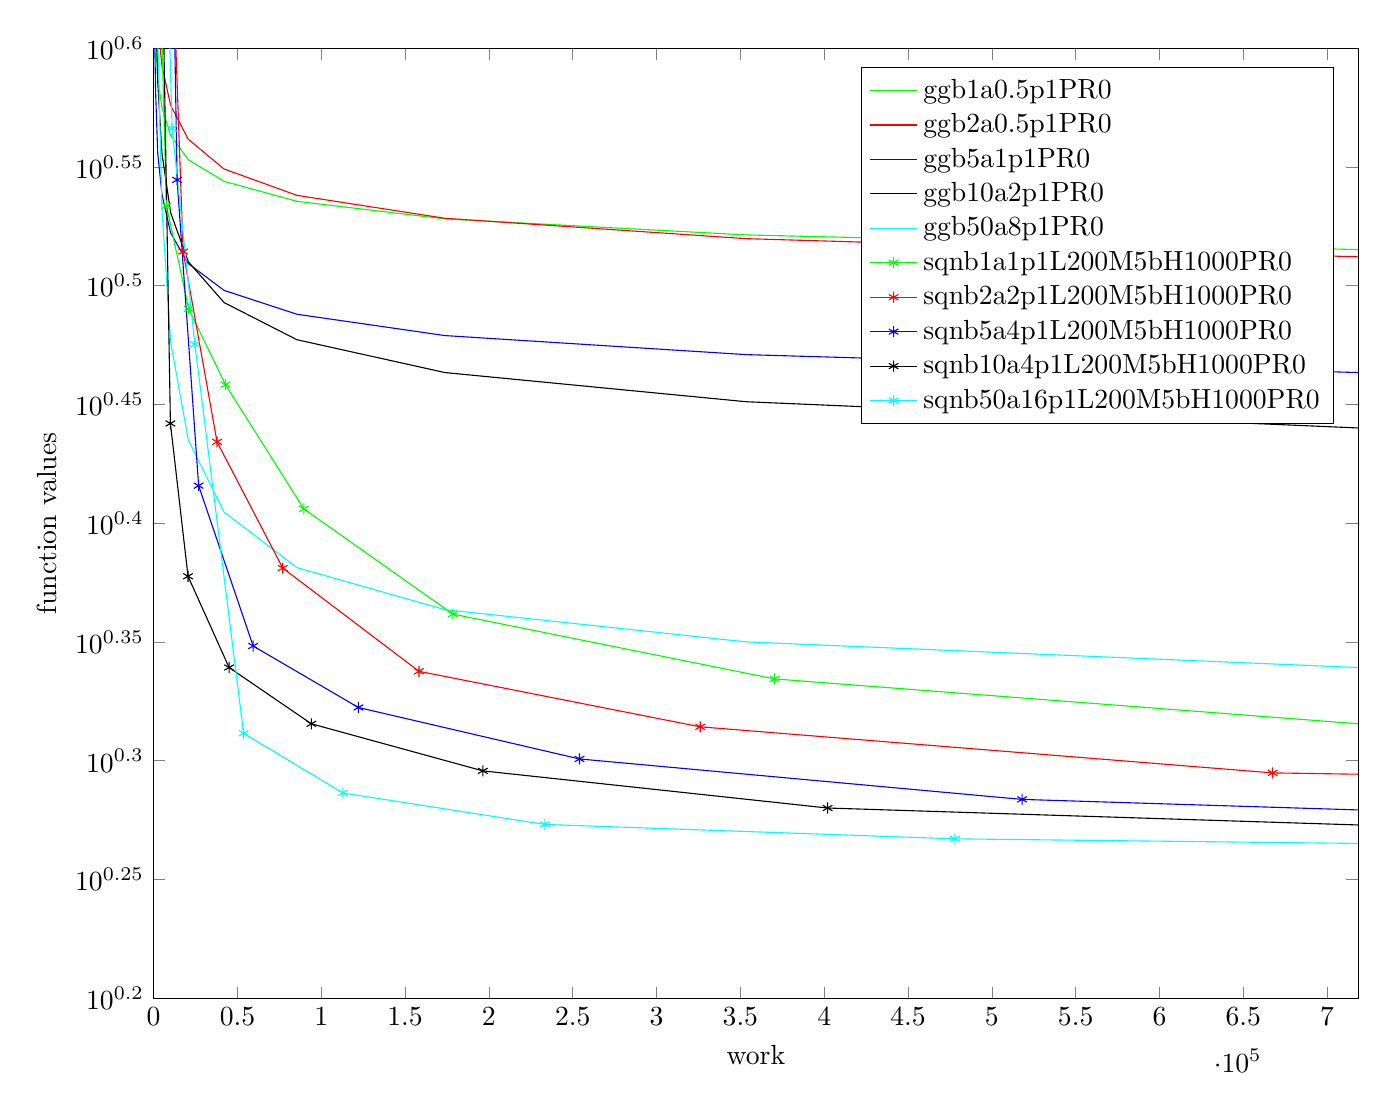 % This file was created by matlab2tikz v0.4.6 running on MATLAB 8.2.
% Copyright (c) 2008--2014, Nico Schlömer <nico.schloemer@gmail.com>
% All rights reserved.
% Minimal pgfplots version: 1.3
% 
% The latest updates can be retrieved from
%   http://www.mathworks.com/matlabcentral/fileexchange/22022-matlab2tikz
% where you can also make suggestions and rate matlab2tikz.
% 
%
% defining custom colors
\definecolor{mycolor1}{rgb}{0.0,1.0,1.0}%
%
\begin{tikzpicture}

\begin{axis}[%
width=6.023in,
height=4.75in,
unbounded coords=jump,
scale only axis,
xmin=0,
xmax=718530,
xlabel={work},
ymode=log,
ymin=1.585,
ymax=3.981,
yminorticks=true,
ylabel={function values},
legend style={draw=black,fill=white,legend cell align=left}
]
\addplot [color=green,solid]
  table[row sep=crcr]{
1	7.739	\\
2	7.855	\\
4	7.65	\\
8	7.997	\\
17	6.76	\\
35	5.476	\\
71	4.893	\\
144	4.521	\\
292	4.335	\\
594	4.162	\\
1209	4.009	\\
2458	3.87	\\
4998	3.757	\\
10163	3.659	\\
20667	3.573	\\
42025	3.499	\\
85456	3.432	\\
173771	3.374	\\
353355	3.322	\\
718530	3.275	\\
};
\addlegendentry{ggb1a0.5p1PR0};

\addplot [color=red,solid]
  table[row sep=crcr]{
2	7.49	\\
4	7.233	\\
6	7.47	\\
8	7.408	\\
18	6.386	\\
36	5.794	\\
72	5.46	\\
144	5.103	\\
292	4.801	\\
594	4.521	\\
1210	4.306	\\
2458	4.078	\\
4998	3.912	\\
10164	3.767	\\
20668	3.645	\\
42026	3.541	\\
85456	3.452	\\
173772	3.376	\\
353356	3.31	\\
718530	3.252	\\
};
\addlegendentry{ggb2a0.5p1PR0};

\addplot [color=blue,solid]
  table[row sep=crcr]{
5	7.587	\\
10	7.162	\\
15	6.856	\\
20	6.626	\\
25	6.041	\\
35	5.478	\\
75	4.936	\\
145	4.619	\\
295	4.314	\\
595	4.04	\\
1210	3.811	\\
2460	3.595	\\
5000	3.454	\\
10165	3.328	\\
20670	3.231	\\
42025	3.148	\\
85460	3.076	\\
173775	3.013	\\
353355	2.958	\\
718530	2.907	\\
};
\addlegendentry{ggb5a1p1PR0};

\addplot [color=black,solid]
  table[row sep=crcr]{
10	11.076	\\
20	11.385	\\
30	10.347	\\
40	9.482	\\
50	9.072	\\
60	8.86	\\
80	8.332	\\
150	7.042	\\
300	5.746	\\
600	4.653	\\
1210	4.221	\\
2460	3.852	\\
5000	3.594	\\
10170	3.394	\\
20670	3.237	\\
42030	3.111	\\
85460	3.001	\\
173780	2.907	\\
353360	2.826	\\
718530	2.755	\\
};
\addlegendentry{ggb10a2p1PR0};

\addplot [color=mycolor1,solid]
  table[row sep=crcr]{
50	16.997	\\
100	13.837	\\
150	12.238	\\
200	10.023	\\
250	9.297	\\
300	8.38	\\
350	7.859	\\
400	7.328	\\
450	7.04	\\
600	6.418	\\
1250	4.896	\\
2500	4.018	\\
5000	3.403	\\
10200	2.993	\\
20700	2.723	\\
42050	2.539	\\
85500	2.406	\\
173800	2.31	\\
353400	2.239	\\
718550	2.184	\\
};
\addlegendentry{ggb50a8p1PR0};

\addplot [color=green,solid,mark=asterisk,mark options={solid}]
  table[row sep=crcr]{
1	12.494	\\
2	13.282	\\
4	12.793	\\
8	14.321	\\
17	11.758	\\
35	8.986	\\
71	7.538	\\
144	6.646	\\
1220	6.081	\\
1241	6.015	\\
1409	4.98	\\
7638	3.417	\\
20978	3.092	\\
42820	2.873	\\
89620	2.547	\\
178545	2.3	\\
370420	2.16	\\
750020	2.06	\\
1530020	2.002	\\
3110820	1.998	\\
};
\addlegendentry{sqnb1a1p1L200M5bH1000PR0};

\addplot [color=red,solid,mark=asterisk,mark options={solid}]
  table[row sep=crcr]{
2	23.204	\\
4	20.796	\\
6	23.394	\\
8	23.042	\\
18	19.165	\\
36	16.894	\\
72	15.68	\\
144	13.762	\\
292	12.187	\\
1420	5.576	\\
1442	5.433	\\
6820	5.336	\\
17620	3.269	\\
37824	2.718	\\
77020	2.405	\\
158306	2.176	\\
326036	2.062	\\
667512	1.972	\\
1362220	1.938	\\
2769850	1.934	\\
};
\addlegendentry{sqnb2a2p1L200M5bH1000PR0};

\addplot [color=blue,solid,mark=asterisk,mark options={solid}]
  table[row sep=crcr]{
5	25.789	\\
10	25.776	\\
15	24.191	\\
20	23.641	\\
25	21.01	\\
35	18.504	\\
75	15.986	\\
145	13.75	\\
295	11.725	\\
595	10.024	\\
2020	8.231	\\
4320	8.815	\\
14020	3.504	\\
26845	2.605	\\
59370	2.23	\\
122145	2.101	\\
254020	1.999	\\
518020	1.922	\\
1058020	1.87	\\
2152670	1.857	\\
};
\addlegendentry{sqnb5a4p1L200M5bH1000PR0};

\addplot [color=black,solid,mark=asterisk,mark options={solid}]
  table[row sep=crcr]{
10	21.254	\\
20	21.988	\\
30	20.025	\\
40	18.213	\\
50	17.285	\\
60	16.711	\\
80	15.424	\\
150	12.993	\\
300	10.28	\\
600	7.722	\\
1210	6.59	\\
3020	5.353	\\
10020	2.767	\\
20530	2.386	\\
45020	2.184	\\
94110	2.068	\\
196400	1.976	\\
402020	1.906	\\
822020	1.865	\\
1673610	1.837	\\
};
\addlegendentry{sqnb10a4p1L200M5bH1000PR0};

\addplot [color=mycolor1,solid,mark=asterisk,mark options={solid}]
  table[row sep=crcr]{
50	inf	\\
100	inf	\\
150	inf	\\
200	19.827	\\
250	18.226	\\
300	16.418	\\
350	15.268	\\
400	14.267	\\
450	13.624	\\
600	12.294	\\
1250	8.814	\\
2500	6.74	\\
5000	5.248	\\
11020	3.684	\\
24600	2.988	\\
53690	2.049	\\
112920	1.934	\\
233340	1.876	\\
477980	1.85	\\
975990	1.833	\\
};
\addlegendentry{sqnb50a16p1L200M5bH1000PR0};

\end{axis}
\end{tikzpicture}%